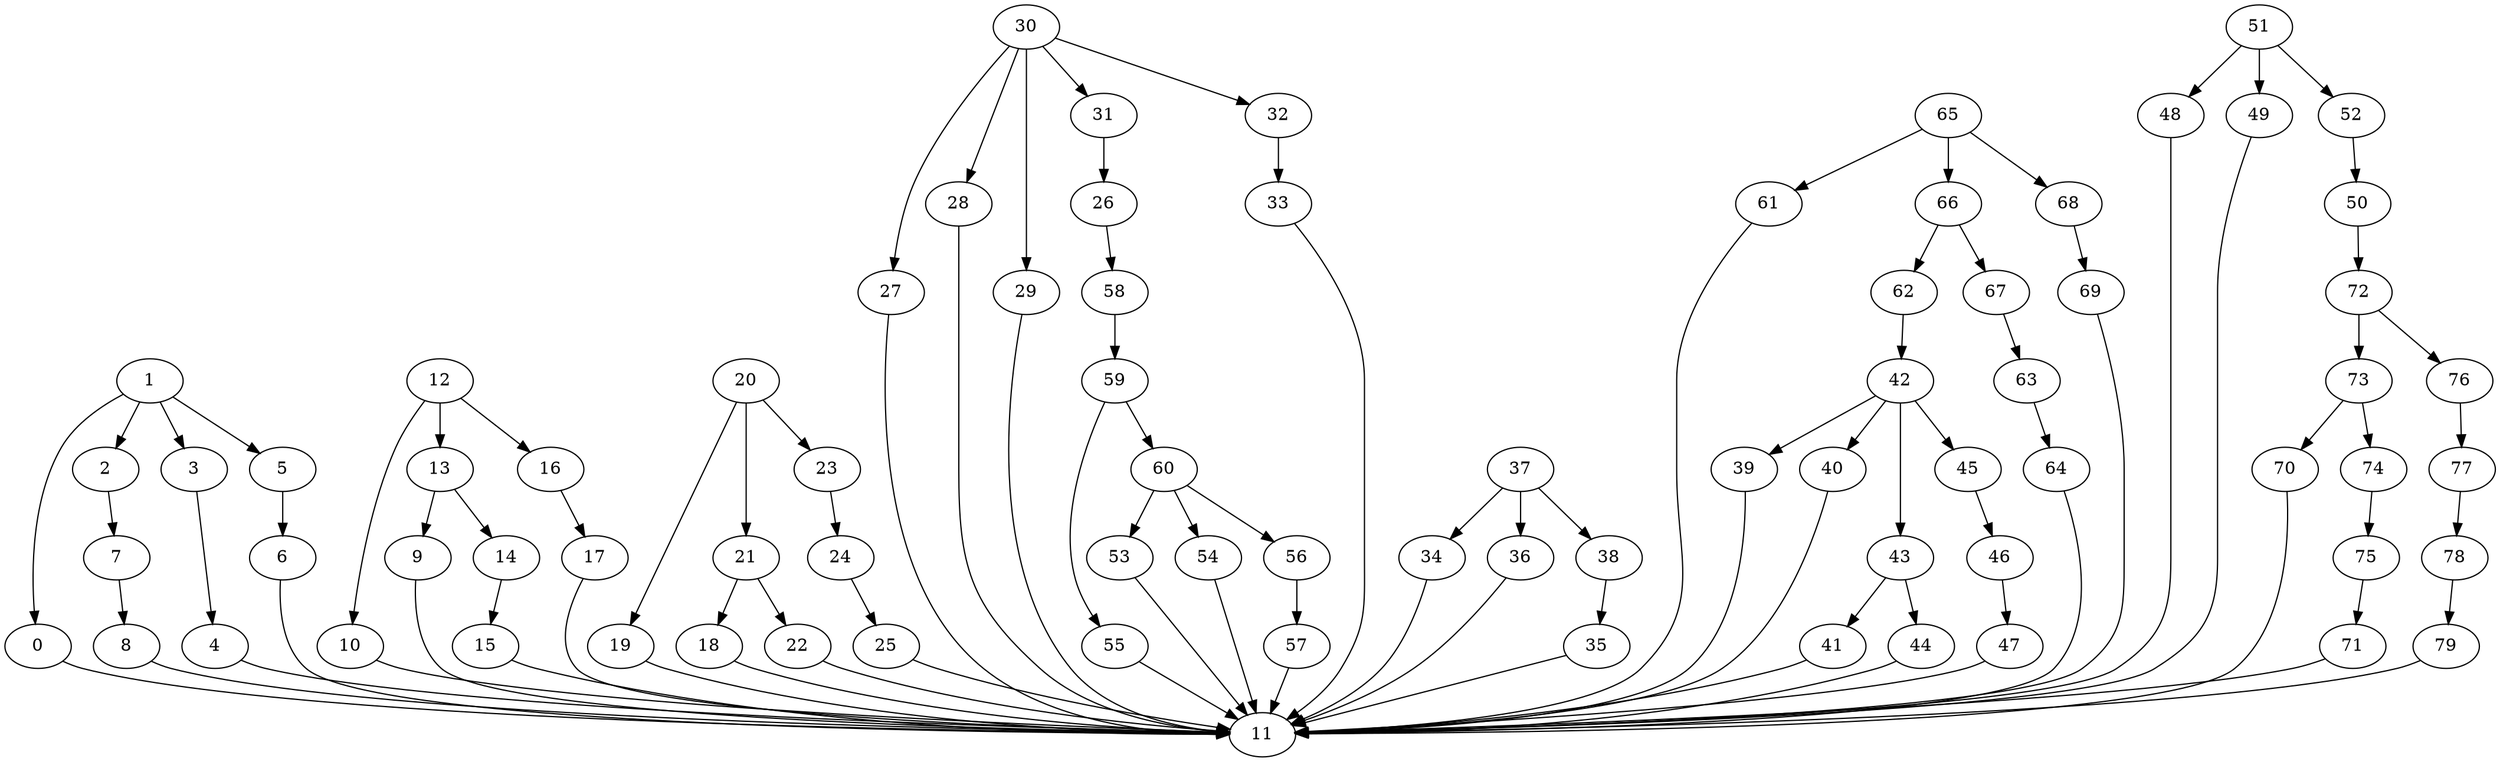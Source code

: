 strict digraph  {
0 [exec=60];
1 [exec=147];
2 [exec=93];
3 [exec=165];
4 [exec=158];
5 [exec=90];
6 [exec=93];
7 [exec=110];
8 [exec=63];
9 [exec=107];
10 [exec=157];
11 [exec=72];
12 [exec=118];
13 [exec=103];
14 [exec=151];
15 [exec=121];
16 [exec=137];
17 [exec=61];
18 [exec=110];
19 [exec=158];
20 [exec=78];
21 [exec=50];
22 [exec=81];
23 [exec=198];
24 [exec=100];
25 [exec=101];
26 [exec=178];
27 [exec=71];
28 [exec=196];
29 [exec=177];
30 [exec=187];
31 [exec=100];
32 [exec=157];
33 [exec=67];
34 [exec=110];
35 [exec=91];
36 [exec=179];
37 [exec=61];
38 [exec=143];
39 [exec=152];
40 [exec=100];
41 [exec=197];
42 [exec=54];
43 [exec=147];
44 [exec=134];
45 [exec=50];
46 [exec=160];
47 [exec=78];
48 [exec=117];
49 [exec=92];
50 [exec=80];
51 [exec=87];
52 [exec=53];
53 [exec=140];
54 [exec=122];
55 [exec=86];
56 [exec=173];
57 [exec=193];
58 [exec=121];
59 [exec=85];
60 [exec=72];
61 [exec=86];
62 [exec=193];
63 [exec=148];
64 [exec=200];
65 [exec=93];
66 [exec=120];
67 [exec=176];
68 [exec=139];
69 [exec=75];
70 [exec=106];
71 [exec=53];
72 [exec=101];
73 [exec=95];
74 [exec=171];
75 [exec=166];
76 [exec=193];
77 [exec=189];
78 [exec=149];
79 [exec=71];
0 -> 11  [comm=13];
1 -> 2  [comm=11];
1 -> 0  [comm=5];
1 -> 3  [comm=19];
1 -> 5  [comm=13];
2 -> 7  [comm=5];
3 -> 4  [comm=8];
4 -> 11  [comm=18];
5 -> 6  [comm=6];
6 -> 11  [comm=13];
7 -> 8  [comm=20];
8 -> 11  [comm=15];
9 -> 11  [comm=12];
10 -> 11  [comm=6];
12 -> 13  [comm=13];
12 -> 10  [comm=9];
12 -> 16  [comm=14];
13 -> 14  [comm=6];
13 -> 9  [comm=10];
14 -> 15  [comm=16];
15 -> 11  [comm=17];
16 -> 17  [comm=5];
17 -> 11  [comm=14];
18 -> 11  [comm=8];
19 -> 11  [comm=5];
20 -> 21  [comm=15];
20 -> 19  [comm=19];
20 -> 23  [comm=12];
21 -> 22  [comm=18];
21 -> 18  [comm=15];
22 -> 11  [comm=20];
23 -> 24  [comm=16];
24 -> 25  [comm=17];
25 -> 11  [comm=18];
26 -> 58  [comm=11];
27 -> 11  [comm=7];
28 -> 11  [comm=13];
29 -> 11  [comm=14];
30 -> 31  [comm=19];
30 -> 27  [comm=19];
30 -> 28  [comm=19];
30 -> 29  [comm=19];
30 -> 32  [comm=17];
31 -> 26  [comm=10];
32 -> 33  [comm=15];
33 -> 11  [comm=17];
34 -> 11  [comm=6];
35 -> 11  [comm=15];
36 -> 11  [comm=7];
37 -> 38  [comm=10];
37 -> 34  [comm=15];
37 -> 36  [comm=5];
38 -> 35  [comm=11];
39 -> 11  [comm=11];
40 -> 11  [comm=16];
41 -> 11  [comm=9];
42 -> 43  [comm=7];
42 -> 39  [comm=15];
42 -> 40  [comm=19];
42 -> 45  [comm=17];
43 -> 44  [comm=11];
43 -> 41  [comm=15];
44 -> 11  [comm=7];
45 -> 46  [comm=5];
46 -> 47  [comm=18];
47 -> 11  [comm=20];
48 -> 11  [comm=12];
49 -> 11  [comm=15];
50 -> 72  [comm=8];
51 -> 52  [comm=19];
51 -> 48  [comm=5];
51 -> 49  [comm=14];
52 -> 50  [comm=11];
53 -> 11  [comm=7];
54 -> 11  [comm=12];
55 -> 11  [comm=5];
56 -> 57  [comm=15];
57 -> 11  [comm=6];
58 -> 59  [comm=7];
59 -> 60  [comm=9];
59 -> 55  [comm=15];
60 -> 53  [comm=10];
60 -> 54  [comm=8];
60 -> 56  [comm=17];
61 -> 11  [comm=17];
62 -> 42  [comm=17];
63 -> 64  [comm=9];
64 -> 11  [comm=16];
65 -> 66  [comm=16];
65 -> 61  [comm=13];
65 -> 68  [comm=11];
66 -> 67  [comm=15];
66 -> 62  [comm=17];
67 -> 63  [comm=10];
68 -> 69  [comm=10];
69 -> 11  [comm=10];
70 -> 11  [comm=5];
71 -> 11  [comm=14];
72 -> 73  [comm=5];
72 -> 76  [comm=13];
73 -> 74  [comm=20];
73 -> 70  [comm=18];
74 -> 75  [comm=7];
75 -> 71  [comm=13];
76 -> 77  [comm=14];
77 -> 78  [comm=9];
78 -> 79  [comm=19];
79 -> 11  [comm=20];
}
